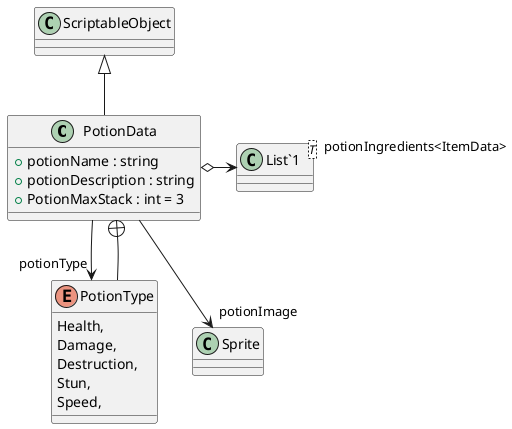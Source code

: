 @startuml
class PotionData {
    + potionName : string
    + potionDescription : string
    + PotionMaxStack : int = 3
}
enum PotionType {
    Health,
    Damage,
    Destruction,
    Stun,
    Speed,
}
class "List`1"<T> {
}
ScriptableObject <|-- PotionData
PotionData --> "potionImage" Sprite
PotionData o-> "potionIngredients<ItemData>" "List`1"
PotionData --> "potionType" PotionType
PotionData +-- PotionType
@enduml
